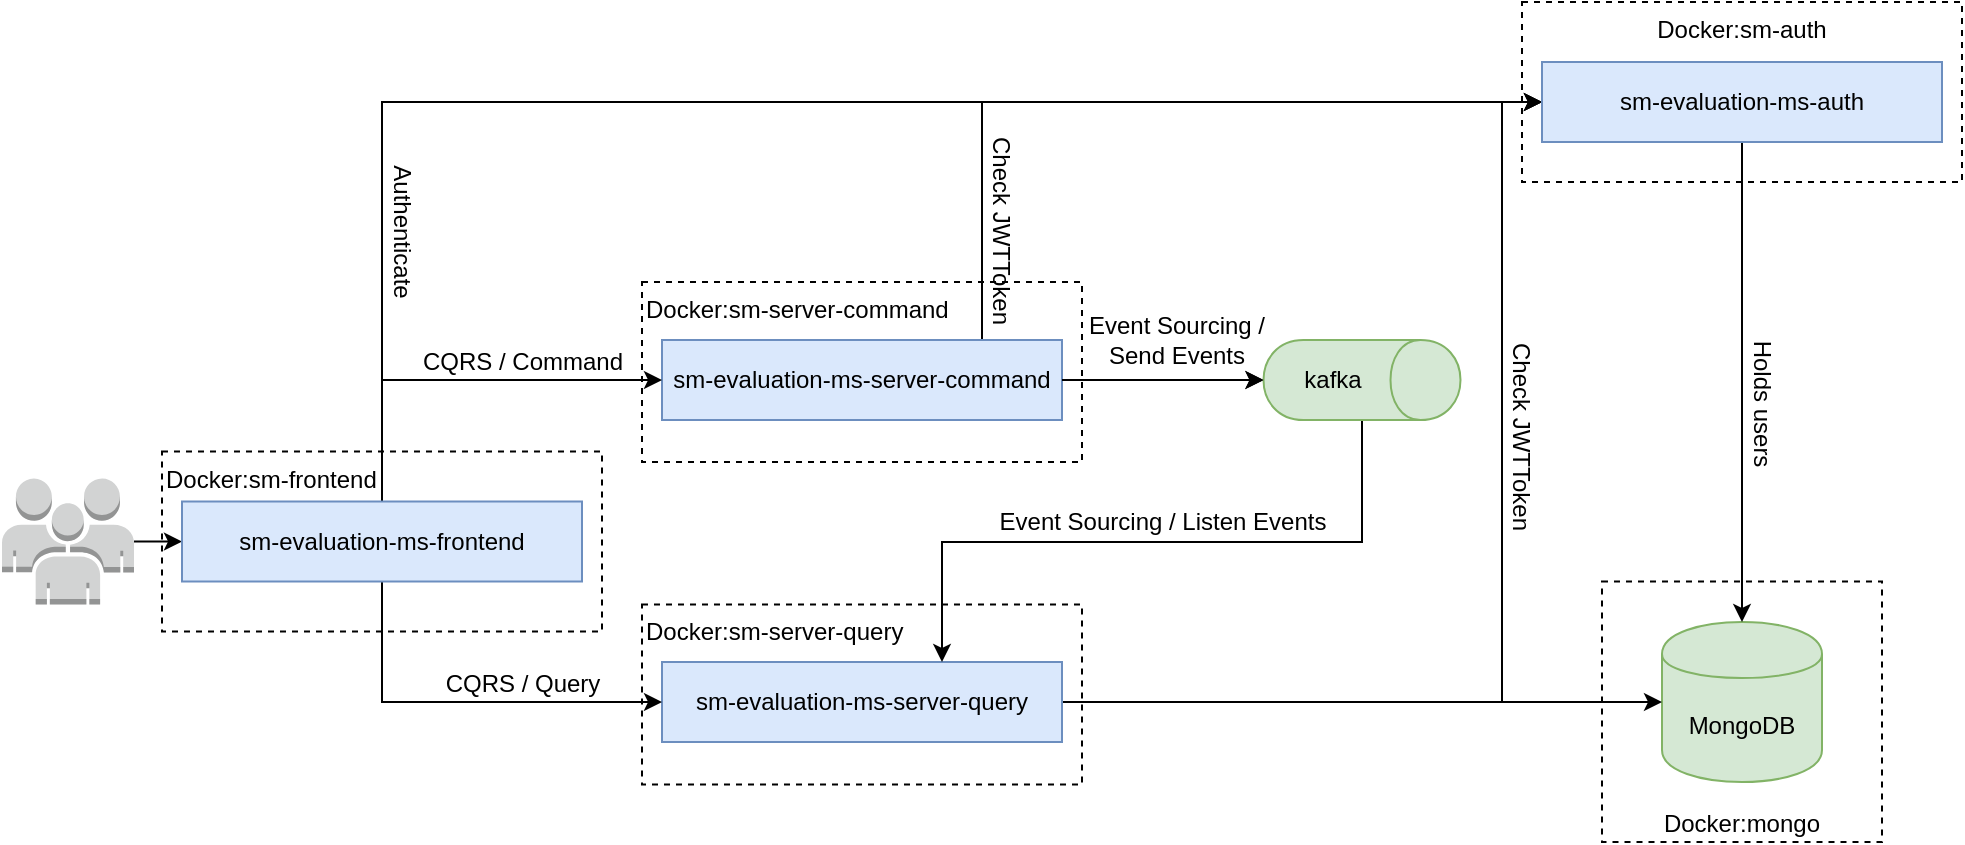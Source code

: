 <mxfile version="12.9.9" type="device"><diagram id="zZOyHdq2KvMrymyiurN5" name="Architecture Diagram"><mxGraphModel dx="2272" dy="822" grid="1" gridSize="10" guides="1" tooltips="1" connect="1" arrows="1" fold="1" page="1" pageScale="1" pageWidth="850" pageHeight="1100" math="0" shadow="0"><root><mxCell id="0"/><mxCell id="1" parent="0"/><mxCell id="FCk9ZXBnQbFrOZDS4fk9-26" value="Docker:sm-frontend" style="rounded=0;whiteSpace=wrap;html=1;dashed=1;verticalAlign=top;align=left;" vertex="1" parent="1"><mxGeometry x="-90" y="254.75" width="220" height="90" as="geometry"/></mxCell><mxCell id="FCk9ZXBnQbFrOZDS4fk9-25" value="Docker:sm-server-query" style="rounded=0;whiteSpace=wrap;html=1;dashed=1;verticalAlign=top;align=left;" vertex="1" parent="1"><mxGeometry x="150" y="331.25" width="220" height="90" as="geometry"/></mxCell><mxCell id="FCk9ZXBnQbFrOZDS4fk9-24" value="Docker:sm-server-command" style="rounded=0;whiteSpace=wrap;html=1;dashed=1;verticalAlign=top;align=left;" vertex="1" parent="1"><mxGeometry x="150" y="170" width="220" height="90" as="geometry"/></mxCell><mxCell id="FCk9ZXBnQbFrOZDS4fk9-23" value="Docker:sm-auth" style="rounded=0;whiteSpace=wrap;html=1;dashed=1;verticalAlign=top;" vertex="1" parent="1"><mxGeometry x="590" y="30" width="220" height="90" as="geometry"/></mxCell><mxCell id="FCk9ZXBnQbFrOZDS4fk9-20" value="Docker:mongo" style="rounded=0;whiteSpace=wrap;html=1;dashed=1;verticalAlign=bottom;" vertex="1" parent="1"><mxGeometry x="630" y="319.75" width="140" height="130.25" as="geometry"/></mxCell><mxCell id="wl86E-wasU708fYsIVTZ-1" value="MongoDB" style="shape=cylinder;whiteSpace=wrap;html=1;boundedLbl=1;backgroundOutline=1;fillColor=#d5e8d4;strokeColor=#82b366;" parent="1" vertex="1"><mxGeometry x="660" y="340" width="80" height="80" as="geometry"/></mxCell><mxCell id="HQ1scwIn_uQUgmR_rU5A-2" style="edgeStyle=orthogonalEdgeStyle;rounded=0;orthogonalLoop=1;jettySize=auto;html=1;entryX=0.5;entryY=1;entryDx=0;entryDy=0;" parent="1" source="wl86E-wasU708fYsIVTZ-2" target="FCk9ZXBnQbFrOZDS4fk9-5" edge="1"><mxGeometry relative="1" as="geometry"><mxPoint x="453.793" y="219" as="targetPoint"/></mxGeometry></mxCell><mxCell id="FCk9ZXBnQbFrOZDS4fk9-9" style="edgeStyle=orthogonalEdgeStyle;rounded=0;orthogonalLoop=1;jettySize=auto;html=1;entryX=0;entryY=0.5;entryDx=0;entryDy=0;" edge="1" parent="1" source="wl86E-wasU708fYsIVTZ-2" target="kInz_nQNpkRczFnEk04P-1"><mxGeometry relative="1" as="geometry"><Array as="points"><mxPoint x="320" y="80"/></Array></mxGeometry></mxCell><mxCell id="FCk9ZXBnQbFrOZDS4fk9-11" value="Check JWTToken" style="text;html=1;align=center;verticalAlign=middle;resizable=0;points=[];rotation=90;" vertex="1" connectable="0" parent="FCk9ZXBnQbFrOZDS4fk9-9"><mxGeometry x="-0.656" y="2" relative="1" as="geometry"><mxPoint x="12" y="13" as="offset"/></mxGeometry></mxCell><mxCell id="wl86E-wasU708fYsIVTZ-2" value="sm-evaluation-ms-server-command" style="rounded=0;whiteSpace=wrap;html=1;fillColor=#dae8fc;strokeColor=#6c8ebf;" parent="1" vertex="1"><mxGeometry x="160" y="199" width="200" height="40" as="geometry"/></mxCell><mxCell id="wl86E-wasU708fYsIVTZ-9" style="edgeStyle=orthogonalEdgeStyle;rounded=0;orthogonalLoop=1;jettySize=auto;html=1;entryX=0;entryY=0.5;entryDx=0;entryDy=0;" parent="1" source="wl86E-wasU708fYsIVTZ-3" target="wl86E-wasU708fYsIVTZ-1" edge="1"><mxGeometry relative="1" as="geometry"><Array as="points"/></mxGeometry></mxCell><mxCell id="FCk9ZXBnQbFrOZDS4fk9-12" style="edgeStyle=orthogonalEdgeStyle;rounded=0;orthogonalLoop=1;jettySize=auto;html=1;entryX=0;entryY=0.5;entryDx=0;entryDy=0;" edge="1" parent="1" source="wl86E-wasU708fYsIVTZ-3" target="kInz_nQNpkRczFnEk04P-1"><mxGeometry relative="1" as="geometry"><Array as="points"><mxPoint x="580" y="380"/><mxPoint x="580" y="80"/></Array></mxGeometry></mxCell><mxCell id="FCk9ZXBnQbFrOZDS4fk9-14" value="Check JWTToken" style="text;html=1;align=center;verticalAlign=middle;resizable=0;points=[];rotation=90;" vertex="1" connectable="0" parent="FCk9ZXBnQbFrOZDS4fk9-12"><mxGeometry x="0.176" y="1" relative="1" as="geometry"><mxPoint x="11" y="-36" as="offset"/></mxGeometry></mxCell><mxCell id="wl86E-wasU708fYsIVTZ-3" value="sm-evaluation-ms-server-query" style="rounded=0;whiteSpace=wrap;html=1;fillColor=#dae8fc;strokeColor=#6c8ebf;" parent="1" vertex="1"><mxGeometry x="160" y="360" width="200" height="40" as="geometry"/></mxCell><mxCell id="wl86E-wasU708fYsIVTZ-7" style="edgeStyle=orthogonalEdgeStyle;rounded=0;orthogonalLoop=1;jettySize=auto;html=1;entryX=0;entryY=0.5;entryDx=0;entryDy=0;exitX=0.5;exitY=0;exitDx=0;exitDy=0;" parent="1" source="wl86E-wasU708fYsIVTZ-12" target="wl86E-wasU708fYsIVTZ-2" edge="1"><mxGeometry relative="1" as="geometry"><Array as="points"><mxPoint x="20" y="219"/></Array></mxGeometry></mxCell><mxCell id="FCk9ZXBnQbFrOZDS4fk9-16" value="CQRS / Command" style="text;html=1;align=center;verticalAlign=middle;resizable=0;points=[];" vertex="1" connectable="0" parent="wl86E-wasU708fYsIVTZ-7"><mxGeometry x="0.073" y="-1" relative="1" as="geometry"><mxPoint x="22.75" y="-10" as="offset"/></mxGeometry></mxCell><mxCell id="wl86E-wasU708fYsIVTZ-10" style="edgeStyle=orthogonalEdgeStyle;rounded=0;orthogonalLoop=1;jettySize=auto;html=1;entryX=0;entryY=0.5;entryDx=0;entryDy=0;exitX=0.5;exitY=1;exitDx=0;exitDy=0;" parent="1" source="wl86E-wasU708fYsIVTZ-12" target="wl86E-wasU708fYsIVTZ-3" edge="1"><mxGeometry relative="1" as="geometry"><Array as="points"><mxPoint x="20" y="380"/></Array></mxGeometry></mxCell><mxCell id="FCk9ZXBnQbFrOZDS4fk9-17" value="CQRS / Query" style="text;html=1;align=center;verticalAlign=middle;resizable=0;points=[];" vertex="1" connectable="0" parent="wl86E-wasU708fYsIVTZ-10"><mxGeometry x="-0.428" y="34" relative="1" as="geometry"><mxPoint x="36" y="-6.75" as="offset"/></mxGeometry></mxCell><mxCell id="wl86E-wasU708fYsIVTZ-13" style="edgeStyle=orthogonalEdgeStyle;rounded=0;orthogonalLoop=1;jettySize=auto;html=1;entryX=0;entryY=0.5;entryDx=0;entryDy=0;" parent="1" source="wl86E-wasU708fYsIVTZ-6" target="wl86E-wasU708fYsIVTZ-12" edge="1"><mxGeometry relative="1" as="geometry"/></mxCell><mxCell id="wl86E-wasU708fYsIVTZ-6" value="" style="outlineConnect=0;dashed=0;verticalLabelPosition=bottom;verticalAlign=top;align=center;html=1;shape=mxgraph.aws3.users;fillColor=#D2D3D3;gradientColor=none;" parent="1" vertex="1"><mxGeometry x="-170" y="268.25" width="66" height="63" as="geometry"/></mxCell><mxCell id="FCk9ZXBnQbFrOZDS4fk9-1" style="edgeStyle=orthogonalEdgeStyle;rounded=0;orthogonalLoop=1;jettySize=auto;html=1;exitX=0.5;exitY=0;exitDx=0;exitDy=0;entryX=0;entryY=0.5;entryDx=0;entryDy=0;" edge="1" parent="1" source="wl86E-wasU708fYsIVTZ-12" target="kInz_nQNpkRczFnEk04P-1"><mxGeometry relative="1" as="geometry"/></mxCell><mxCell id="FCk9ZXBnQbFrOZDS4fk9-15" value="Authenticate" style="text;html=1;align=center;verticalAlign=middle;resizable=0;points=[];rotation=90;" vertex="1" connectable="0" parent="FCk9ZXBnQbFrOZDS4fk9-1"><mxGeometry x="-0.687" y="2" relative="1" as="geometry"><mxPoint x="12" y="-13.75" as="offset"/></mxGeometry></mxCell><mxCell id="wl86E-wasU708fYsIVTZ-12" value="sm-evaluation-ms-frontend" style="rounded=0;whiteSpace=wrap;html=1;fillColor=#dae8fc;strokeColor=#6c8ebf;" parent="1" vertex="1"><mxGeometry x="-80" y="279.75" width="200" height="40" as="geometry"/></mxCell><mxCell id="kInz_nQNpkRczFnEk04P-2" style="edgeStyle=orthogonalEdgeStyle;rounded=0;orthogonalLoop=1;jettySize=auto;html=1;entryX=0.5;entryY=0;entryDx=0;entryDy=0;" parent="1" source="kInz_nQNpkRczFnEk04P-1" target="wl86E-wasU708fYsIVTZ-1" edge="1"><mxGeometry relative="1" as="geometry"/></mxCell><mxCell id="FCk9ZXBnQbFrOZDS4fk9-10" value="Holds users" style="text;html=1;align=center;verticalAlign=middle;resizable=0;points=[];rotation=90;" vertex="1" connectable="0" parent="kInz_nQNpkRczFnEk04P-2"><mxGeometry x="-0.208" y="-1" relative="1" as="geometry"><mxPoint x="11" y="35" as="offset"/></mxGeometry></mxCell><mxCell id="kInz_nQNpkRczFnEk04P-1" value="sm-evaluation-ms-auth" style="rounded=0;whiteSpace=wrap;html=1;fillColor=#dae8fc;strokeColor=#6c8ebf;" parent="1" vertex="1"><mxGeometry x="600" y="60" width="200" height="40" as="geometry"/></mxCell><mxCell id="FCk9ZXBnQbFrOZDS4fk9-13" style="edgeStyle=orthogonalEdgeStyle;rounded=0;orthogonalLoop=1;jettySize=auto;html=1;" edge="1" parent="1" source="FCk9ZXBnQbFrOZDS4fk9-5" target="wl86E-wasU708fYsIVTZ-3"><mxGeometry relative="1" as="geometry"><Array as="points"><mxPoint x="510" y="300"/><mxPoint x="300" y="300"/></Array></mxGeometry></mxCell><mxCell id="FCk9ZXBnQbFrOZDS4fk9-19" value="Event Sourcing / Listen Events" style="text;html=1;align=center;verticalAlign=middle;resizable=0;points=[];" vertex="1" connectable="0" parent="FCk9ZXBnQbFrOZDS4fk9-13"><mxGeometry x="0.227" relative="1" as="geometry"><mxPoint x="42" y="-10" as="offset"/></mxGeometry></mxCell><mxCell id="FCk9ZXBnQbFrOZDS4fk9-5" value="kafka" style="shape=cylinder;whiteSpace=wrap;html=1;boundedLbl=1;backgroundOutline=1;rotation=90;horizontal=0;fillColor=#d5e8d4;strokeColor=#82b366;" vertex="1" parent="1"><mxGeometry x="490" y="169.75" width="40" height="98.5" as="geometry"/></mxCell><mxCell id="FCk9ZXBnQbFrOZDS4fk9-8" style="edgeStyle=orthogonalEdgeStyle;rounded=0;orthogonalLoop=1;jettySize=auto;html=1;entryX=0.5;entryY=1;entryDx=0;entryDy=0;" edge="1" parent="1" source="wl86E-wasU708fYsIVTZ-2" target="FCk9ZXBnQbFrOZDS4fk9-5"><mxGeometry relative="1" as="geometry"><mxPoint x="400" y="219" as="sourcePoint"/><mxPoint x="700" y="100" as="targetPoint"/></mxGeometry></mxCell><mxCell id="FCk9ZXBnQbFrOZDS4fk9-18" value="Event Sourcing /&lt;br&gt;Send Events" style="text;html=1;align=center;verticalAlign=middle;resizable=0;points=[];" vertex="1" connectable="0" parent="FCk9ZXBnQbFrOZDS4fk9-8"><mxGeometry x="0.256" y="1" relative="1" as="geometry"><mxPoint x="-7" y="-19" as="offset"/></mxGeometry></mxCell></root></mxGraphModel></diagram></mxfile>